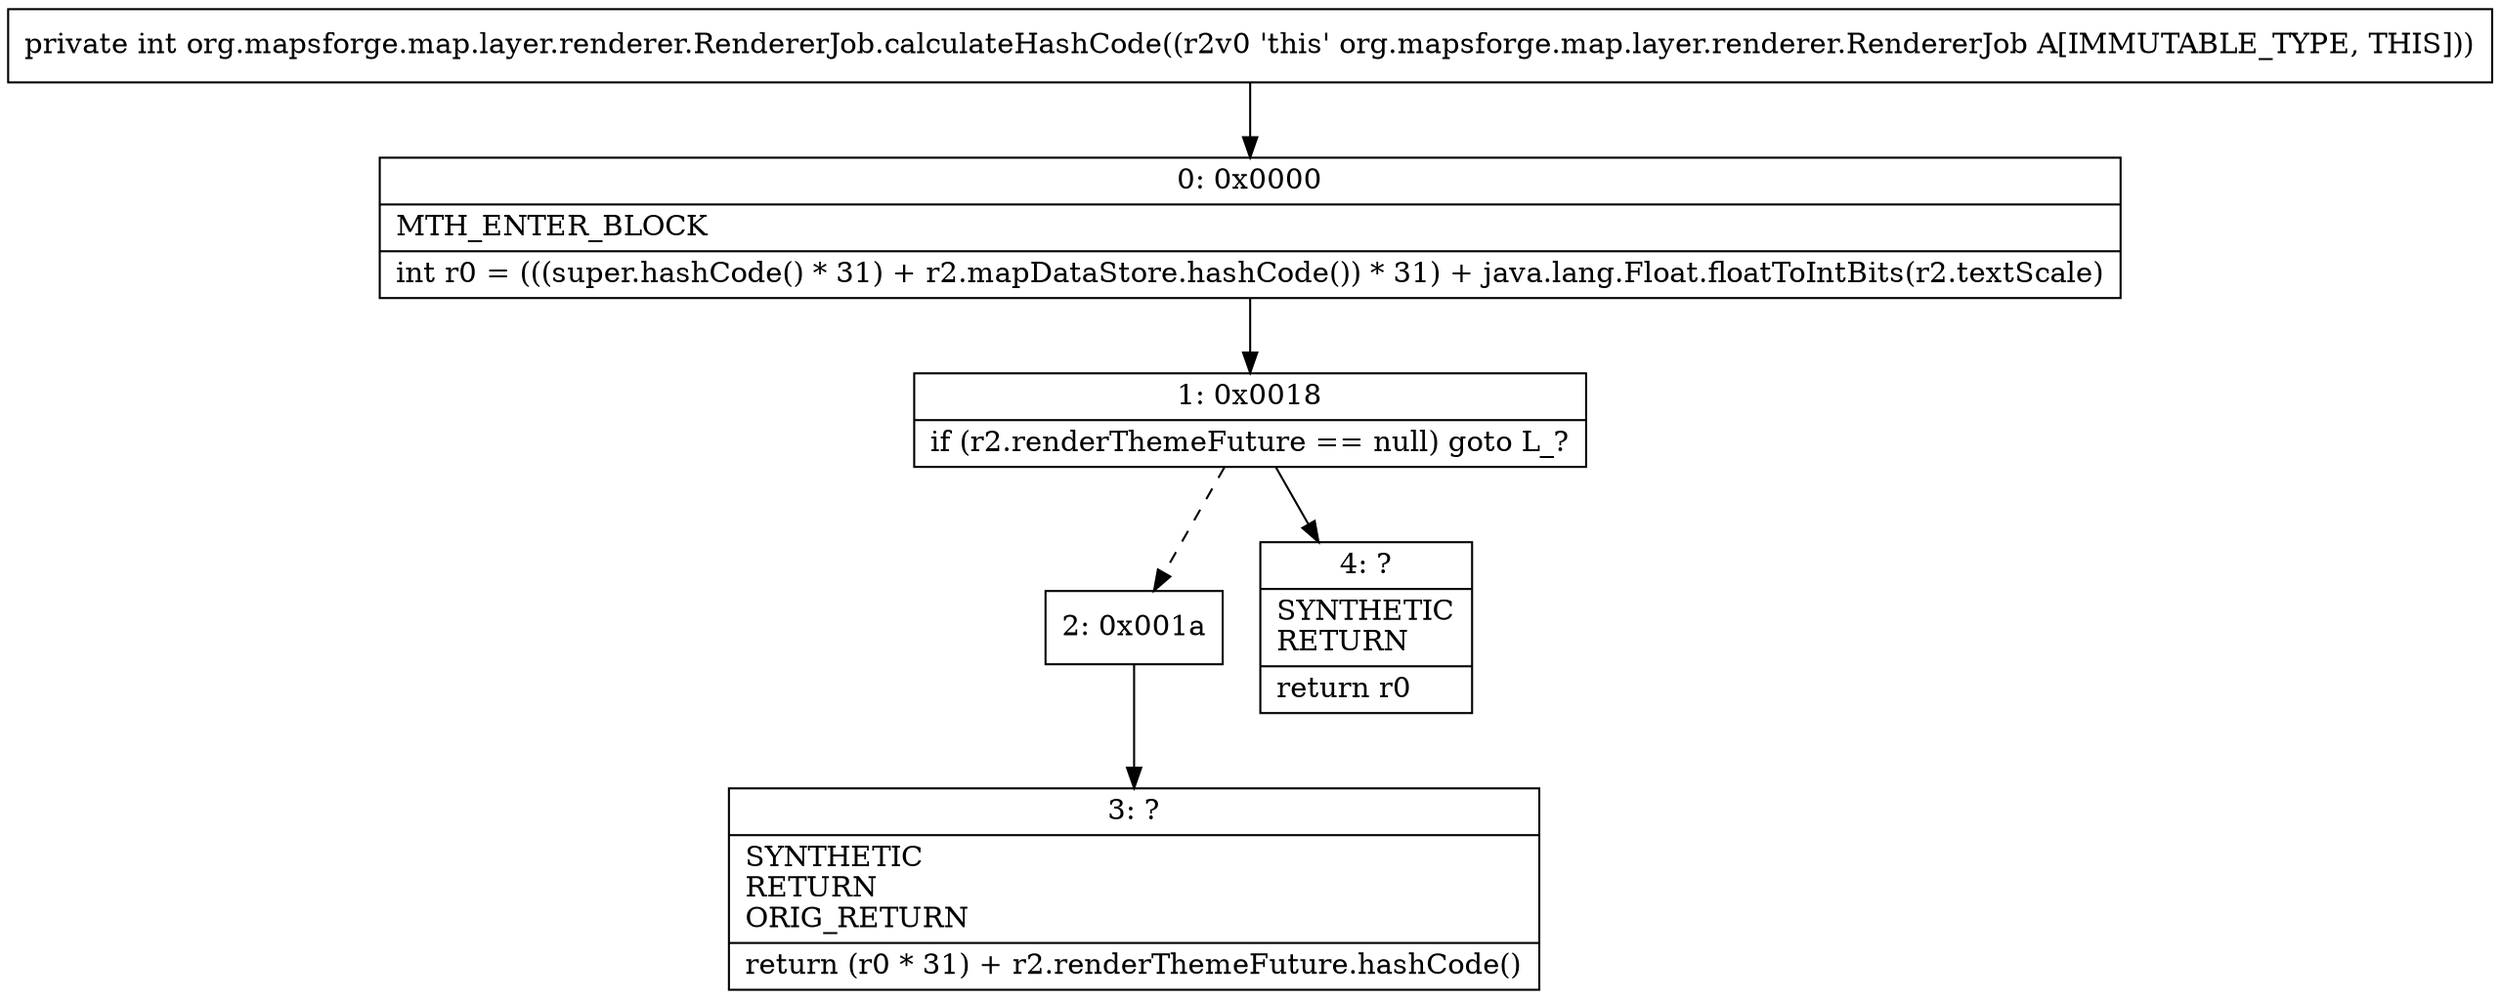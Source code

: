 digraph "CFG fororg.mapsforge.map.layer.renderer.RendererJob.calculateHashCode()I" {
Node_0 [shape=record,label="{0\:\ 0x0000|MTH_ENTER_BLOCK\l|int r0 = (((super.hashCode() * 31) + r2.mapDataStore.hashCode()) * 31) + java.lang.Float.floatToIntBits(r2.textScale)\l}"];
Node_1 [shape=record,label="{1\:\ 0x0018|if (r2.renderThemeFuture == null) goto L_?\l}"];
Node_2 [shape=record,label="{2\:\ 0x001a}"];
Node_3 [shape=record,label="{3\:\ ?|SYNTHETIC\lRETURN\lORIG_RETURN\l|return (r0 * 31) + r2.renderThemeFuture.hashCode()\l}"];
Node_4 [shape=record,label="{4\:\ ?|SYNTHETIC\lRETURN\l|return r0\l}"];
MethodNode[shape=record,label="{private int org.mapsforge.map.layer.renderer.RendererJob.calculateHashCode((r2v0 'this' org.mapsforge.map.layer.renderer.RendererJob A[IMMUTABLE_TYPE, THIS])) }"];
MethodNode -> Node_0;
Node_0 -> Node_1;
Node_1 -> Node_2[style=dashed];
Node_1 -> Node_4;
Node_2 -> Node_3;
}


